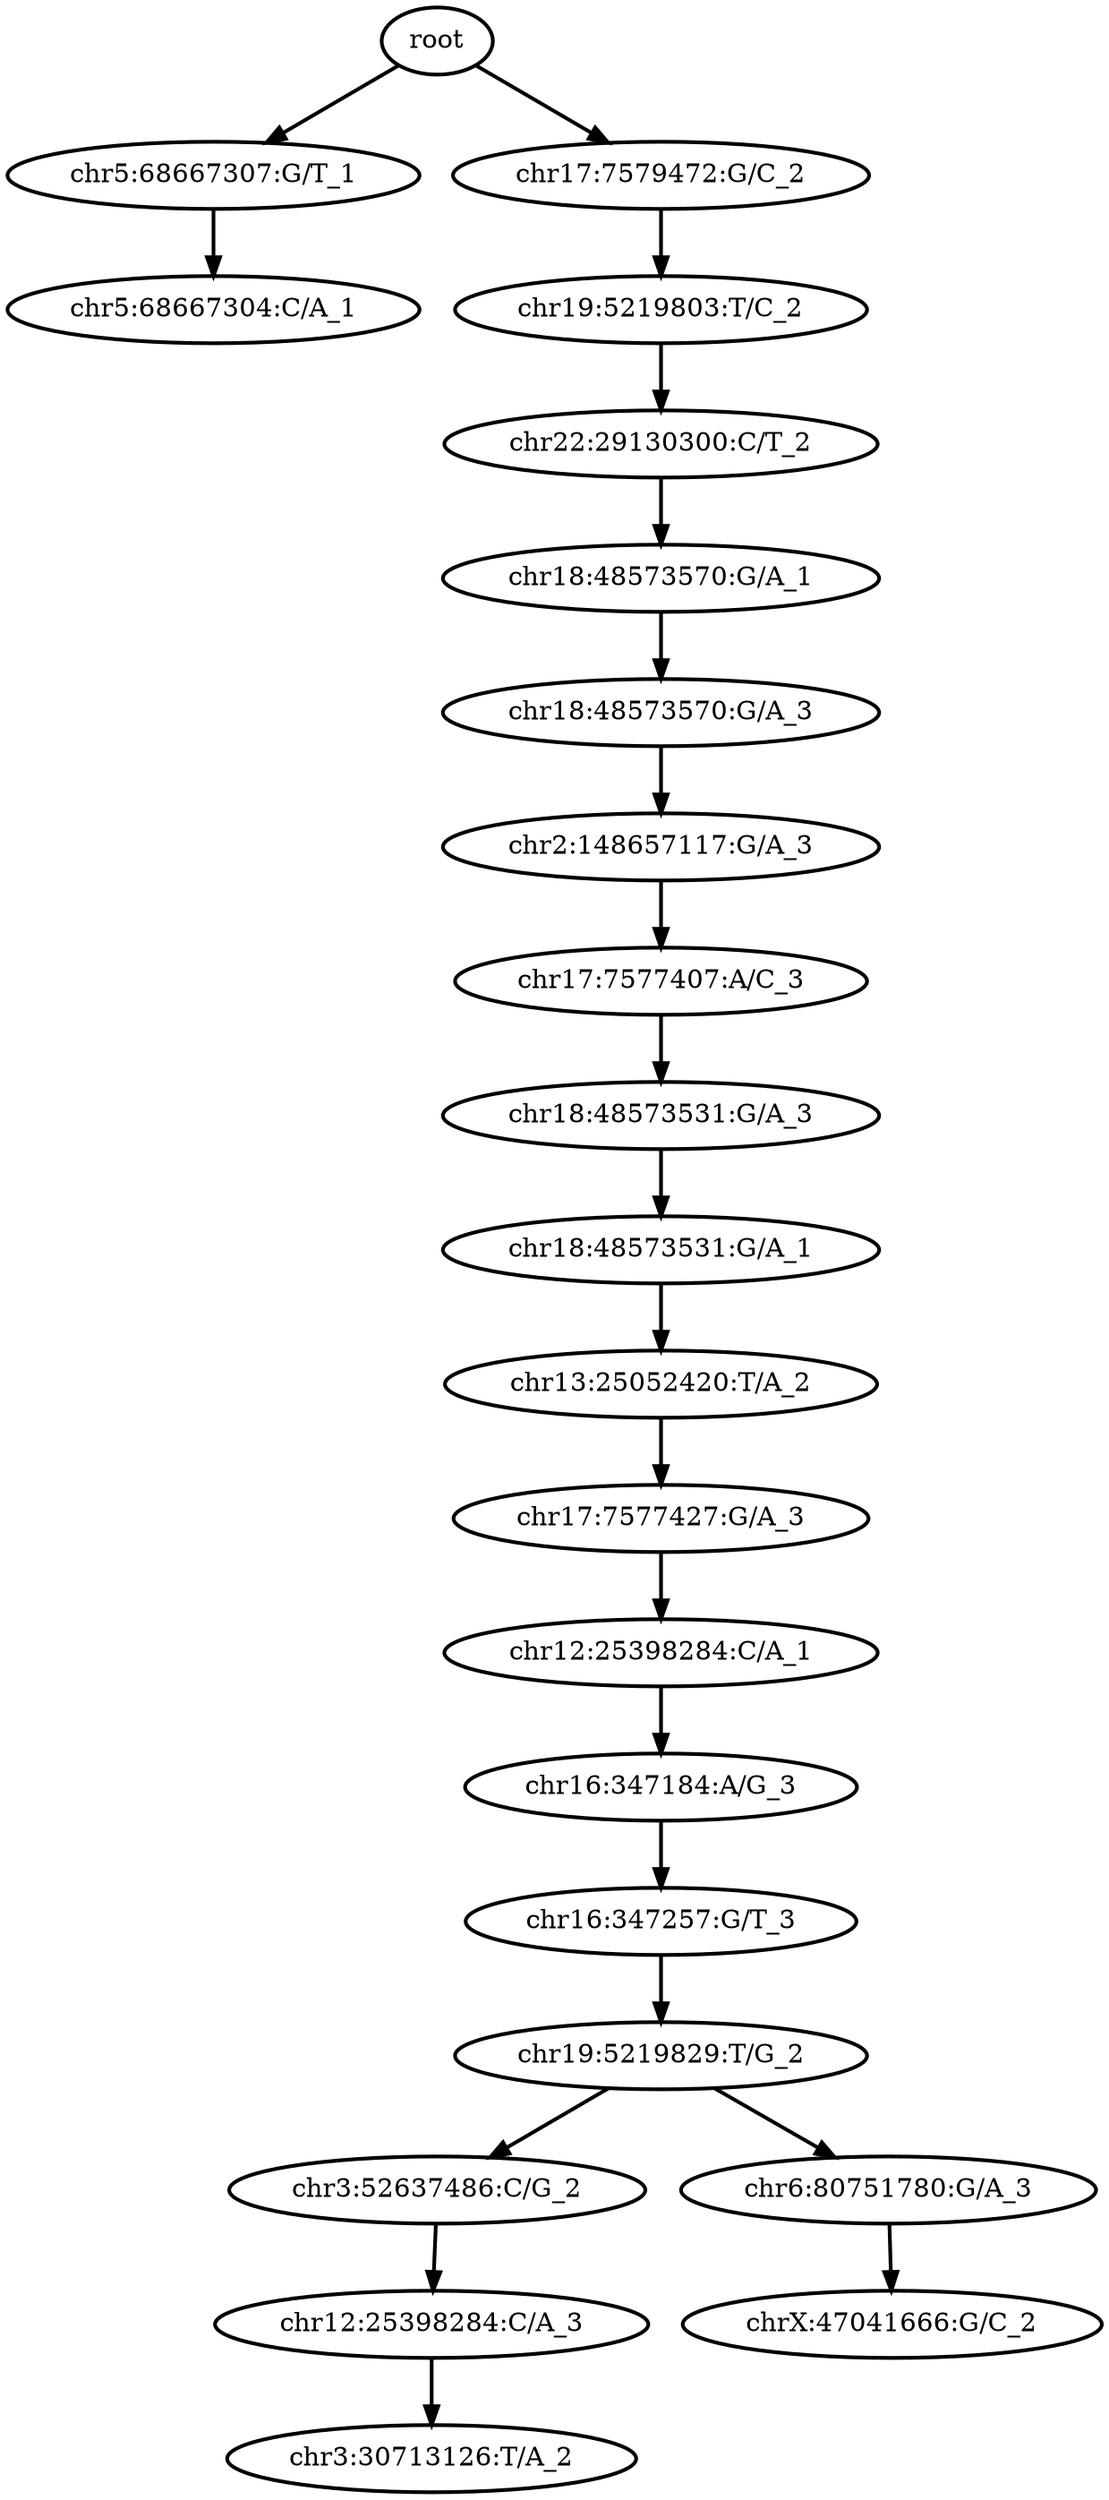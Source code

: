 digraph N {
	overlap="false"
	rankdir="TB"
	0 [label="root", style="bold"];
	1 [label="chr5:68667307:G/T_1", style="bold"];
	2 [label="chr5:68667304:C/A_1", style="bold"];
	3 [label="chr17:7579472:G/C_2", style="bold"];
	4 [label="chr19:5219803:T/C_2", style="bold"];
	5 [label="chr22:29130300:C/T_2", style="bold"];
	6 [label="chr18:48573570:G/A_1", style="bold"];
	7 [label="chr18:48573570:G/A_3", style="bold"];
	8 [label="chr2:148657117:G/A_3", style="bold"];
	9 [label="chr17:7577407:A/C_3", style="bold"];
	10 [label="chr18:48573531:G/A_3", style="bold"];
	11 [label="chr18:48573531:G/A_1", style="bold"];
	12 [label="chr13:25052420:T/A_2", style="bold"];
	13 [label="chr17:7577427:G/A_3", style="bold"];
	14 [label="chr12:25398284:C/A_1", style="bold"];
	15 [label="chr16:347184:A/G_3", style="bold"];
	16 [label="chr16:347257:G/T_3", style="bold"];
	17 [label="chr19:5219829:T/G_2", style="bold"];
	18 [label="chr3:52637486:C/G_2", style="bold"];
	19 [label="chr12:25398284:C/A_3", style="bold"];
	20 [label="chr3:30713126:T/A_2", style="bold"];
	21 [label="chr6:80751780:G/A_3", style="bold"];
	22 [label="chrX:47041666:G/C_2", style="bold"];
	0 -> 1 [style="bold"];
	0 -> 3 [style="bold"];
	1 -> 2 [style="bold"];
	3 -> 4 [style="bold"];
	4 -> 5 [style="bold"];
	5 -> 6 [style="bold"];
	6 -> 7 [style="bold"];
	7 -> 8 [style="bold"];
	8 -> 9 [style="bold"];
	9 -> 10 [style="bold"];
	10 -> 11 [style="bold"];
	11 -> 12 [style="bold"];
	12 -> 13 [style="bold"];
	13 -> 14 [style="bold"];
	14 -> 15 [style="bold"];
	15 -> 16 [style="bold"];
	16 -> 17 [style="bold"];
	17 -> 18 [style="bold"];
	17 -> 21 [style="bold"];
	18 -> 19 [style="bold"];
	19 -> 20 [style="bold"];
	21 -> 22 [style="bold"];
}